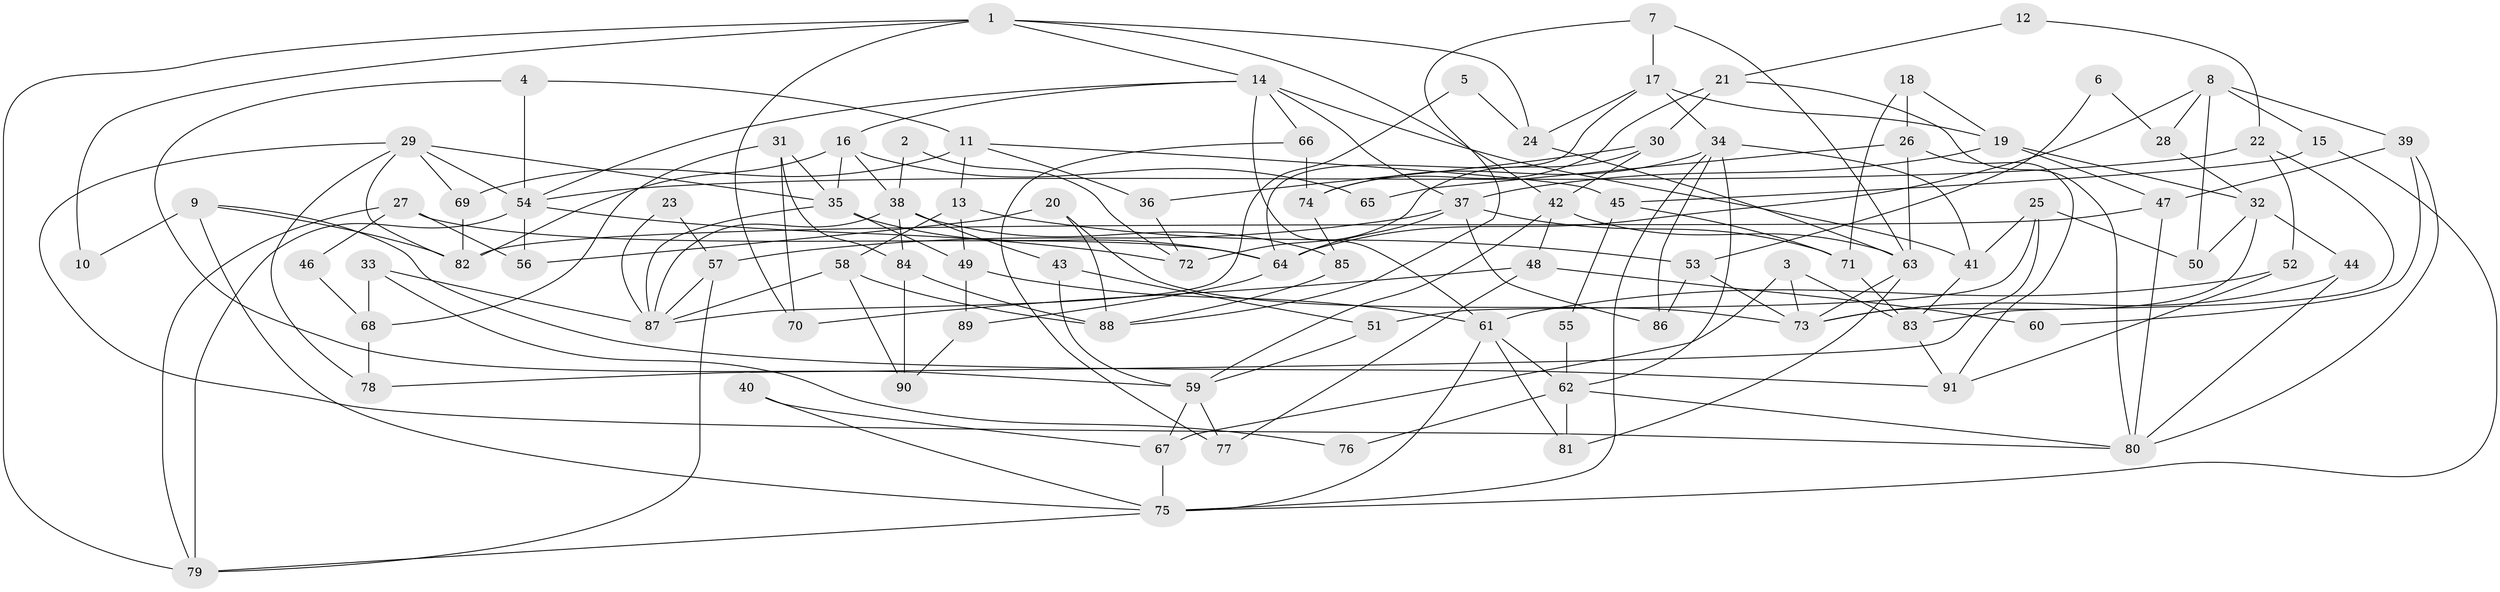 // Generated by graph-tools (version 1.1) at 2025/49/03/09/25 04:49:54]
// undirected, 91 vertices, 182 edges
graph export_dot {
graph [start="1"]
  node [color=gray90,style=filled];
  1;
  2;
  3;
  4;
  5;
  6;
  7;
  8;
  9;
  10;
  11;
  12;
  13;
  14;
  15;
  16;
  17;
  18;
  19;
  20;
  21;
  22;
  23;
  24;
  25;
  26;
  27;
  28;
  29;
  30;
  31;
  32;
  33;
  34;
  35;
  36;
  37;
  38;
  39;
  40;
  41;
  42;
  43;
  44;
  45;
  46;
  47;
  48;
  49;
  50;
  51;
  52;
  53;
  54;
  55;
  56;
  57;
  58;
  59;
  60;
  61;
  62;
  63;
  64;
  65;
  66;
  67;
  68;
  69;
  70;
  71;
  72;
  73;
  74;
  75;
  76;
  77;
  78;
  79;
  80;
  81;
  82;
  83;
  84;
  85;
  86;
  87;
  88;
  89;
  90;
  91;
  1 -- 42;
  1 -- 70;
  1 -- 10;
  1 -- 14;
  1 -- 24;
  1 -- 79;
  2 -- 38;
  2 -- 72;
  3 -- 83;
  3 -- 73;
  3 -- 67;
  4 -- 54;
  4 -- 59;
  4 -- 11;
  5 -- 87;
  5 -- 24;
  6 -- 28;
  6 -- 53;
  7 -- 88;
  7 -- 17;
  7 -- 63;
  8 -- 15;
  8 -- 64;
  8 -- 28;
  8 -- 39;
  8 -- 50;
  9 -- 75;
  9 -- 82;
  9 -- 10;
  9 -- 91;
  11 -- 13;
  11 -- 36;
  11 -- 45;
  11 -- 69;
  12 -- 22;
  12 -- 21;
  13 -- 53;
  13 -- 49;
  13 -- 58;
  14 -- 37;
  14 -- 16;
  14 -- 41;
  14 -- 54;
  14 -- 61;
  14 -- 66;
  15 -- 75;
  15 -- 45;
  16 -- 82;
  16 -- 35;
  16 -- 38;
  16 -- 65;
  17 -- 64;
  17 -- 19;
  17 -- 24;
  17 -- 34;
  18 -- 26;
  18 -- 19;
  18 -- 71;
  19 -- 47;
  19 -- 37;
  19 -- 32;
  20 -- 73;
  20 -- 56;
  20 -- 88;
  21 -- 30;
  21 -- 80;
  21 -- 74;
  22 -- 54;
  22 -- 52;
  22 -- 83;
  23 -- 87;
  23 -- 57;
  24 -- 63;
  25 -- 50;
  25 -- 41;
  25 -- 51;
  25 -- 78;
  26 -- 91;
  26 -- 63;
  26 -- 65;
  27 -- 79;
  27 -- 64;
  27 -- 46;
  27 -- 56;
  28 -- 32;
  29 -- 54;
  29 -- 80;
  29 -- 35;
  29 -- 69;
  29 -- 78;
  29 -- 82;
  30 -- 42;
  30 -- 72;
  30 -- 36;
  31 -- 84;
  31 -- 35;
  31 -- 68;
  31 -- 70;
  32 -- 44;
  32 -- 50;
  32 -- 73;
  33 -- 87;
  33 -- 68;
  33 -- 76;
  34 -- 41;
  34 -- 62;
  34 -- 74;
  34 -- 75;
  34 -- 86;
  35 -- 49;
  35 -- 64;
  35 -- 87;
  36 -- 72;
  37 -- 57;
  37 -- 64;
  37 -- 71;
  37 -- 86;
  38 -- 87;
  38 -- 43;
  38 -- 84;
  38 -- 85;
  39 -- 80;
  39 -- 47;
  39 -- 60;
  40 -- 75;
  40 -- 67;
  41 -- 83;
  42 -- 59;
  42 -- 63;
  42 -- 48;
  43 -- 51;
  43 -- 59;
  44 -- 73;
  44 -- 80;
  45 -- 71;
  45 -- 55;
  46 -- 68;
  47 -- 82;
  47 -- 80;
  48 -- 77;
  48 -- 60;
  48 -- 70;
  49 -- 61;
  49 -- 89;
  51 -- 59;
  52 -- 61;
  52 -- 91;
  53 -- 86;
  53 -- 73;
  54 -- 79;
  54 -- 56;
  54 -- 72;
  55 -- 62;
  57 -- 87;
  57 -- 79;
  58 -- 88;
  58 -- 87;
  58 -- 90;
  59 -- 67;
  59 -- 77;
  61 -- 81;
  61 -- 62;
  61 -- 75;
  62 -- 76;
  62 -- 80;
  62 -- 81;
  63 -- 73;
  63 -- 81;
  64 -- 89;
  66 -- 74;
  66 -- 77;
  67 -- 75;
  68 -- 78;
  69 -- 82;
  71 -- 83;
  74 -- 85;
  75 -- 79;
  83 -- 91;
  84 -- 88;
  84 -- 90;
  85 -- 88;
  89 -- 90;
}
